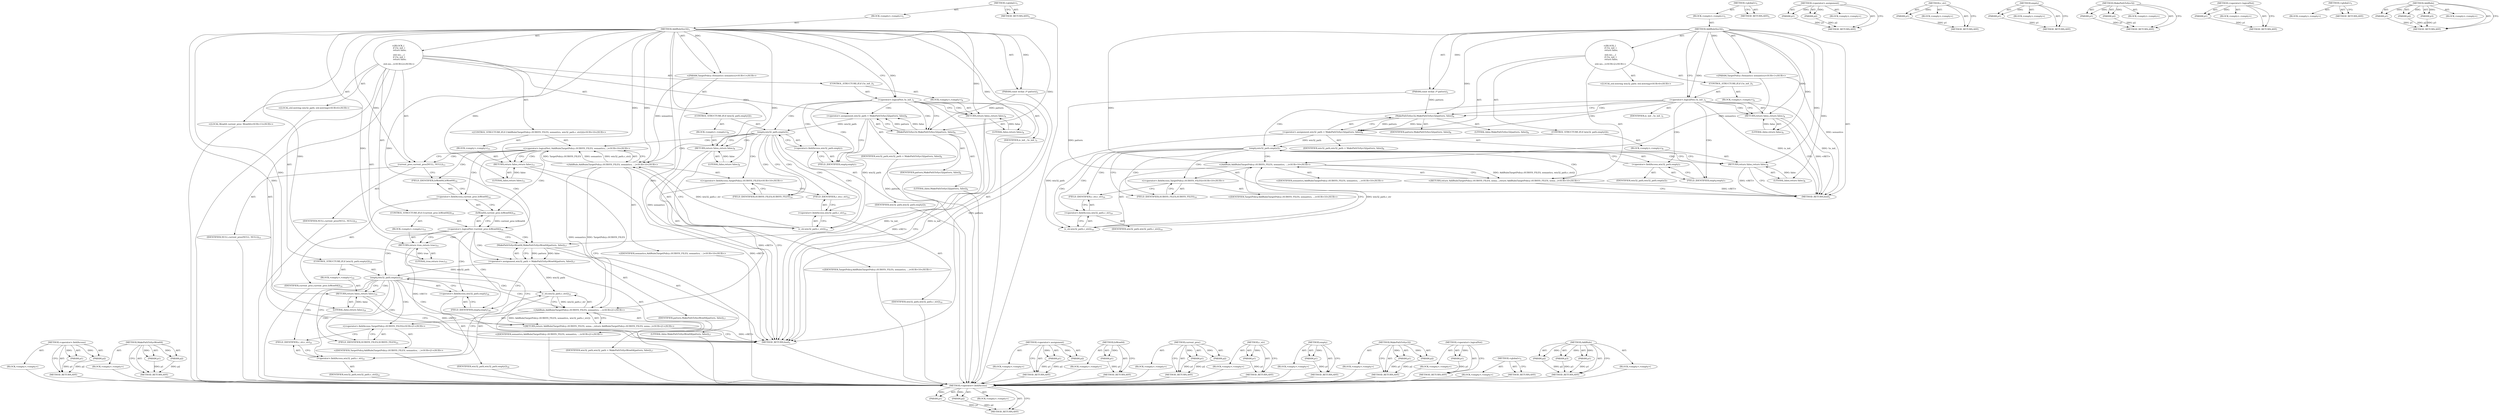 digraph "AddRule" {
vulnerable_85 [label=<(METHOD,&lt;operator&gt;.fieldAccess)>];
vulnerable_86 [label=<(PARAM,p1)>];
vulnerable_87 [label=<(PARAM,p2)>];
vulnerable_88 [label=<(BLOCK,&lt;empty&gt;,&lt;empty&gt;)>];
vulnerable_89 [label=<(METHOD_RETURN,ANY)>];
vulnerable_6 [label=<(METHOD,&lt;global&gt;)<SUB>1</SUB>>];
vulnerable_7 [label=<(BLOCK,&lt;empty&gt;,&lt;empty&gt;)<SUB>1</SUB>>];
vulnerable_8 [label=<(METHOD,AddRuleSys32)<SUB>1</SUB>>];
vulnerable_9 [label="<(PARAM,TargetPolicy::Semantics semantics)<SUB>1</SUB>>"];
vulnerable_10 [label=<(PARAM,const wchar_t* pattern)<SUB>2</SUB>>];
vulnerable_11 [label="<(BLOCK,{
  if (!is_init_)
    return false;

  std::ws...,{
  if (!is_init_)
    return false;

  std::ws...)<SUB>2</SUB>>"];
vulnerable_12 [label=<(CONTROL_STRUCTURE,IF,if (!is_init_))<SUB>3</SUB>>];
vulnerable_13 [label=<(&lt;operator&gt;.logicalNot,!is_init_)<SUB>3</SUB>>];
vulnerable_14 [label=<(IDENTIFIER,is_init_,!is_init_)<SUB>3</SUB>>];
vulnerable_15 [label=<(BLOCK,&lt;empty&gt;,&lt;empty&gt;)<SUB>4</SUB>>];
vulnerable_16 [label=<(RETURN,return false;,return false;)<SUB>4</SUB>>];
vulnerable_17 [label=<(LITERAL,false,return false;)<SUB>4</SUB>>];
vulnerable_18 [label="<(LOCAL,std.wstring win32_path: std.wstring)<SUB>6</SUB>>"];
vulnerable_19 [label=<(&lt;operator&gt;.assignment,win32_path = MakePathToSys32(pattern, false))<SUB>6</SUB>>];
vulnerable_20 [label=<(IDENTIFIER,win32_path,win32_path = MakePathToSys32(pattern, false))<SUB>6</SUB>>];
vulnerable_21 [label=<(MakePathToSys32,MakePathToSys32(pattern, false))<SUB>6</SUB>>];
vulnerable_22 [label=<(IDENTIFIER,pattern,MakePathToSys32(pattern, false))<SUB>6</SUB>>];
vulnerable_23 [label=<(LITERAL,false,MakePathToSys32(pattern, false))<SUB>6</SUB>>];
vulnerable_24 [label=<(CONTROL_STRUCTURE,IF,if (win32_path.empty()))<SUB>7</SUB>>];
vulnerable_25 [label=<(empty,win32_path.empty())<SUB>7</SUB>>];
vulnerable_26 [label=<(&lt;operator&gt;.fieldAccess,win32_path.empty)<SUB>7</SUB>>];
vulnerable_27 [label=<(IDENTIFIER,win32_path,win32_path.empty())<SUB>7</SUB>>];
vulnerable_28 [label=<(FIELD_IDENTIFIER,empty,empty)<SUB>7</SUB>>];
vulnerable_29 [label=<(BLOCK,&lt;empty&gt;,&lt;empty&gt;)<SUB>8</SUB>>];
vulnerable_30 [label=<(RETURN,return false;,return false;)<SUB>8</SUB>>];
vulnerable_31 [label=<(LITERAL,false,return false;)<SUB>8</SUB>>];
vulnerable_32 [label="<(RETURN,return AddRule(TargetPolicy::SUBSYS_FILES, sema...,return AddRule(TargetPolicy::SUBSYS_FILES, sema...)<SUB>10</SUB>>"];
vulnerable_33 [label="<(AddRule,AddRule(TargetPolicy::SUBSYS_FILES, semantics, ...)<SUB>10</SUB>>"];
vulnerable_34 [label="<(&lt;operator&gt;.fieldAccess,TargetPolicy::SUBSYS_FILES)<SUB>10</SUB>>"];
vulnerable_35 [label="<(IDENTIFIER,TargetPolicy,AddRule(TargetPolicy::SUBSYS_FILES, semantics, ...)<SUB>10</SUB>>"];
vulnerable_36 [label=<(FIELD_IDENTIFIER,SUBSYS_FILES,SUBSYS_FILES)<SUB>10</SUB>>];
vulnerable_37 [label="<(IDENTIFIER,semantics,AddRule(TargetPolicy::SUBSYS_FILES, semantics, ...)<SUB>10</SUB>>"];
vulnerable_38 [label=<(c_str,win32_path.c_str())<SUB>10</SUB>>];
vulnerable_39 [label=<(&lt;operator&gt;.fieldAccess,win32_path.c_str)<SUB>10</SUB>>];
vulnerable_40 [label=<(IDENTIFIER,win32_path,win32_path.c_str())<SUB>10</SUB>>];
vulnerable_41 [label=<(FIELD_IDENTIFIER,c_str,c_str)<SUB>10</SUB>>];
vulnerable_42 [label=<(METHOD_RETURN,bool)<SUB>1</SUB>>];
vulnerable_44 [label=<(METHOD_RETURN,ANY)<SUB>1</SUB>>];
vulnerable_71 [label=<(METHOD,&lt;operator&gt;.assignment)>];
vulnerable_72 [label=<(PARAM,p1)>];
vulnerable_73 [label=<(PARAM,p2)>];
vulnerable_74 [label=<(BLOCK,&lt;empty&gt;,&lt;empty&gt;)>];
vulnerable_75 [label=<(METHOD_RETURN,ANY)>];
vulnerable_96 [label=<(METHOD,c_str)>];
vulnerable_97 [label=<(PARAM,p1)>];
vulnerable_98 [label=<(BLOCK,&lt;empty&gt;,&lt;empty&gt;)>];
vulnerable_99 [label=<(METHOD_RETURN,ANY)>];
vulnerable_81 [label=<(METHOD,empty)>];
vulnerable_82 [label=<(PARAM,p1)>];
vulnerable_83 [label=<(BLOCK,&lt;empty&gt;,&lt;empty&gt;)>];
vulnerable_84 [label=<(METHOD_RETURN,ANY)>];
vulnerable_76 [label=<(METHOD,MakePathToSys32)>];
vulnerable_77 [label=<(PARAM,p1)>];
vulnerable_78 [label=<(PARAM,p2)>];
vulnerable_79 [label=<(BLOCK,&lt;empty&gt;,&lt;empty&gt;)>];
vulnerable_80 [label=<(METHOD_RETURN,ANY)>];
vulnerable_67 [label=<(METHOD,&lt;operator&gt;.logicalNot)>];
vulnerable_68 [label=<(PARAM,p1)>];
vulnerable_69 [label=<(BLOCK,&lt;empty&gt;,&lt;empty&gt;)>];
vulnerable_70 [label=<(METHOD_RETURN,ANY)>];
vulnerable_61 [label=<(METHOD,&lt;global&gt;)<SUB>1</SUB>>];
vulnerable_62 [label=<(BLOCK,&lt;empty&gt;,&lt;empty&gt;)>];
vulnerable_63 [label=<(METHOD_RETURN,ANY)>];
vulnerable_90 [label=<(METHOD,AddRule)>];
vulnerable_91 [label=<(PARAM,p1)>];
vulnerable_92 [label=<(PARAM,p2)>];
vulnerable_93 [label=<(PARAM,p3)>];
vulnerable_94 [label=<(BLOCK,&lt;empty&gt;,&lt;empty&gt;)>];
vulnerable_95 [label=<(METHOD_RETURN,ANY)>];
fixed_127 [label=<(METHOD,&lt;operator&gt;.fieldAccess)>];
fixed_128 [label=<(PARAM,p1)>];
fixed_129 [label=<(PARAM,p2)>];
fixed_130 [label=<(BLOCK,&lt;empty&gt;,&lt;empty&gt;)>];
fixed_131 [label=<(METHOD_RETURN,ANY)>];
fixed_151 [label=<(METHOD,MakePathToSysWow64)>];
fixed_152 [label=<(PARAM,p1)>];
fixed_153 [label=<(PARAM,p2)>];
fixed_154 [label=<(BLOCK,&lt;empty&gt;,&lt;empty&gt;)>];
fixed_155 [label=<(METHOD_RETURN,ANY)>];
fixed_6 [label=<(METHOD,&lt;global&gt;)<SUB>1</SUB>>];
fixed_7 [label=<(BLOCK,&lt;empty&gt;,&lt;empty&gt;)<SUB>1</SUB>>];
fixed_8 [label=<(METHOD,AddRuleSys32)<SUB>1</SUB>>];
fixed_9 [label="<(PARAM,TargetPolicy::Semantics semantics)<SUB>1</SUB>>"];
fixed_10 [label=<(PARAM,const wchar_t* pattern)<SUB>2</SUB>>];
fixed_11 [label="<(BLOCK,{
  if (!is_init_)
    return false;

  std::ws...,{
  if (!is_init_)
    return false;

  std::ws...)<SUB>2</SUB>>"];
fixed_12 [label=<(CONTROL_STRUCTURE,IF,if (!is_init_))<SUB>3</SUB>>];
fixed_13 [label=<(&lt;operator&gt;.logicalNot,!is_init_)<SUB>3</SUB>>];
fixed_14 [label=<(IDENTIFIER,is_init_,!is_init_)<SUB>3</SUB>>];
fixed_15 [label=<(BLOCK,&lt;empty&gt;,&lt;empty&gt;)<SUB>4</SUB>>];
fixed_16 [label=<(RETURN,return false;,return false;)<SUB>4</SUB>>];
fixed_17 [label=<(LITERAL,false,return false;)<SUB>4</SUB>>];
fixed_18 [label="<(LOCAL,std.wstring win32_path: std.wstring)<SUB>6</SUB>>"];
fixed_19 [label=<(&lt;operator&gt;.assignment,win32_path = MakePathToSys32(pattern, false))<SUB>6</SUB>>];
fixed_20 [label=<(IDENTIFIER,win32_path,win32_path = MakePathToSys32(pattern, false))<SUB>6</SUB>>];
fixed_21 [label=<(MakePathToSys32,MakePathToSys32(pattern, false))<SUB>6</SUB>>];
fixed_22 [label=<(IDENTIFIER,pattern,MakePathToSys32(pattern, false))<SUB>6</SUB>>];
fixed_23 [label=<(LITERAL,false,MakePathToSys32(pattern, false))<SUB>6</SUB>>];
fixed_24 [label=<(CONTROL_STRUCTURE,IF,if (win32_path.empty()))<SUB>7</SUB>>];
fixed_25 [label=<(empty,win32_path.empty())<SUB>7</SUB>>];
fixed_26 [label=<(&lt;operator&gt;.fieldAccess,win32_path.empty)<SUB>7</SUB>>];
fixed_27 [label=<(IDENTIFIER,win32_path,win32_path.empty())<SUB>7</SUB>>];
fixed_28 [label=<(FIELD_IDENTIFIER,empty,empty)<SUB>7</SUB>>];
fixed_29 [label=<(BLOCK,&lt;empty&gt;,&lt;empty&gt;)<SUB>8</SUB>>];
fixed_30 [label=<(RETURN,return false;,return false;)<SUB>8</SUB>>];
fixed_31 [label=<(LITERAL,false,return false;)<SUB>8</SUB>>];
fixed_32 [label="<(CONTROL_STRUCTURE,IF,if (!AddRule(TargetPolicy::SUBSYS_FILES, semantics, win32_path.c_str())))<SUB>10</SUB>>"];
fixed_33 [label="<(&lt;operator&gt;.logicalNot,!AddRule(TargetPolicy::SUBSYS_FILES, semantics,...)<SUB>10</SUB>>"];
fixed_34 [label="<(AddRule,AddRule(TargetPolicy::SUBSYS_FILES, semantics, ...)<SUB>10</SUB>>"];
fixed_35 [label="<(&lt;operator&gt;.fieldAccess,TargetPolicy::SUBSYS_FILES)<SUB>10</SUB>>"];
fixed_36 [label="<(IDENTIFIER,TargetPolicy,AddRule(TargetPolicy::SUBSYS_FILES, semantics, ...)<SUB>10</SUB>>"];
fixed_37 [label=<(FIELD_IDENTIFIER,SUBSYS_FILES,SUBSYS_FILES)<SUB>10</SUB>>];
fixed_38 [label="<(IDENTIFIER,semantics,AddRule(TargetPolicy::SUBSYS_FILES, semantics, ...)<SUB>10</SUB>>"];
fixed_39 [label=<(c_str,win32_path.c_str())<SUB>10</SUB>>];
fixed_40 [label=<(&lt;operator&gt;.fieldAccess,win32_path.c_str)<SUB>10</SUB>>];
fixed_41 [label=<(IDENTIFIER,win32_path,win32_path.c_str())<SUB>10</SUB>>];
fixed_42 [label=<(FIELD_IDENTIFIER,c_str,c_str)<SUB>10</SUB>>];
fixed_43 [label=<(BLOCK,&lt;empty&gt;,&lt;empty&gt;)<SUB>11</SUB>>];
fixed_44 [label=<(RETURN,return false;,return false;)<SUB>11</SUB>>];
fixed_45 [label=<(LITERAL,false,return false;)<SUB>11</SUB>>];
fixed_46 [label="<(LOCAL,Wow64 current_proc: Wow64)<SUB>13</SUB>>"];
fixed_47 [label=<(current_proc,current_proc(NULL, NULL))<SUB>13</SUB>>];
fixed_48 [label=<(IDENTIFIER,NULL,current_proc(NULL, NULL))<SUB>13</SUB>>];
fixed_49 [label=<(IDENTIFIER,NULL,current_proc(NULL, NULL))<SUB>13</SUB>>];
fixed_50 [label=<(CONTROL_STRUCTURE,IF,if (!current_proc.IsWow64()))<SUB>14</SUB>>];
fixed_51 [label=<(&lt;operator&gt;.logicalNot,!current_proc.IsWow64())<SUB>14</SUB>>];
fixed_52 [label=<(IsWow64,current_proc.IsWow64())<SUB>14</SUB>>];
fixed_53 [label=<(&lt;operator&gt;.fieldAccess,current_proc.IsWow64)<SUB>14</SUB>>];
fixed_54 [label=<(IDENTIFIER,current_proc,current_proc.IsWow64())<SUB>14</SUB>>];
fixed_55 [label=<(FIELD_IDENTIFIER,IsWow64,IsWow64)<SUB>14</SUB>>];
fixed_56 [label=<(BLOCK,&lt;empty&gt;,&lt;empty&gt;)<SUB>15</SUB>>];
fixed_57 [label=<(RETURN,return true;,return true;)<SUB>15</SUB>>];
fixed_58 [label=<(LITERAL,true,return true;)<SUB>15</SUB>>];
fixed_59 [label=<(&lt;operator&gt;.assignment,win32_path = MakePathToSysWow64(pattern, false))<SUB>17</SUB>>];
fixed_60 [label=<(IDENTIFIER,win32_path,win32_path = MakePathToSysWow64(pattern, false))<SUB>17</SUB>>];
fixed_61 [label=<(MakePathToSysWow64,MakePathToSysWow64(pattern, false))<SUB>17</SUB>>];
fixed_62 [label=<(IDENTIFIER,pattern,MakePathToSysWow64(pattern, false))<SUB>17</SUB>>];
fixed_63 [label=<(LITERAL,false,MakePathToSysWow64(pattern, false))<SUB>17</SUB>>];
fixed_64 [label=<(CONTROL_STRUCTURE,IF,if (win32_path.empty()))<SUB>18</SUB>>];
fixed_65 [label=<(empty,win32_path.empty())<SUB>18</SUB>>];
fixed_66 [label=<(&lt;operator&gt;.fieldAccess,win32_path.empty)<SUB>18</SUB>>];
fixed_67 [label=<(IDENTIFIER,win32_path,win32_path.empty())<SUB>18</SUB>>];
fixed_68 [label=<(FIELD_IDENTIFIER,empty,empty)<SUB>18</SUB>>];
fixed_69 [label=<(BLOCK,&lt;empty&gt;,&lt;empty&gt;)<SUB>19</SUB>>];
fixed_70 [label=<(RETURN,return false;,return false;)<SUB>19</SUB>>];
fixed_71 [label=<(LITERAL,false,return false;)<SUB>19</SUB>>];
fixed_72 [label="<(RETURN,return AddRule(TargetPolicy::SUBSYS_FILES, sema...,return AddRule(TargetPolicy::SUBSYS_FILES, sema...)<SUB>21</SUB>>"];
fixed_73 [label="<(AddRule,AddRule(TargetPolicy::SUBSYS_FILES, semantics, ...)<SUB>21</SUB>>"];
fixed_74 [label="<(&lt;operator&gt;.fieldAccess,TargetPolicy::SUBSYS_FILES)<SUB>21</SUB>>"];
fixed_75 [label="<(IDENTIFIER,TargetPolicy,AddRule(TargetPolicy::SUBSYS_FILES, semantics, ...)<SUB>21</SUB>>"];
fixed_76 [label=<(FIELD_IDENTIFIER,SUBSYS_FILES,SUBSYS_FILES)<SUB>21</SUB>>];
fixed_77 [label="<(IDENTIFIER,semantics,AddRule(TargetPolicy::SUBSYS_FILES, semantics, ...)<SUB>21</SUB>>"];
fixed_78 [label=<(c_str,win32_path.c_str())<SUB>21</SUB>>];
fixed_79 [label=<(&lt;operator&gt;.fieldAccess,win32_path.c_str)<SUB>21</SUB>>];
fixed_80 [label=<(IDENTIFIER,win32_path,win32_path.c_str())<SUB>21</SUB>>];
fixed_81 [label=<(FIELD_IDENTIFIER,c_str,c_str)<SUB>21</SUB>>];
fixed_82 [label=<(METHOD_RETURN,bool)<SUB>1</SUB>>];
fixed_84 [label=<(METHOD_RETURN,ANY)<SUB>1</SUB>>];
fixed_113 [label=<(METHOD,&lt;operator&gt;.assignment)>];
fixed_114 [label=<(PARAM,p1)>];
fixed_115 [label=<(PARAM,p2)>];
fixed_116 [label=<(BLOCK,&lt;empty&gt;,&lt;empty&gt;)>];
fixed_117 [label=<(METHOD_RETURN,ANY)>];
fixed_147 [label=<(METHOD,IsWow64)>];
fixed_148 [label=<(PARAM,p1)>];
fixed_149 [label=<(BLOCK,&lt;empty&gt;,&lt;empty&gt;)>];
fixed_150 [label=<(METHOD_RETURN,ANY)>];
fixed_142 [label=<(METHOD,current_proc)>];
fixed_143 [label=<(PARAM,p1)>];
fixed_144 [label=<(PARAM,p2)>];
fixed_145 [label=<(BLOCK,&lt;empty&gt;,&lt;empty&gt;)>];
fixed_146 [label=<(METHOD_RETURN,ANY)>];
fixed_138 [label=<(METHOD,c_str)>];
fixed_139 [label=<(PARAM,p1)>];
fixed_140 [label=<(BLOCK,&lt;empty&gt;,&lt;empty&gt;)>];
fixed_141 [label=<(METHOD_RETURN,ANY)>];
fixed_123 [label=<(METHOD,empty)>];
fixed_124 [label=<(PARAM,p1)>];
fixed_125 [label=<(BLOCK,&lt;empty&gt;,&lt;empty&gt;)>];
fixed_126 [label=<(METHOD_RETURN,ANY)>];
fixed_118 [label=<(METHOD,MakePathToSys32)>];
fixed_119 [label=<(PARAM,p1)>];
fixed_120 [label=<(PARAM,p2)>];
fixed_121 [label=<(BLOCK,&lt;empty&gt;,&lt;empty&gt;)>];
fixed_122 [label=<(METHOD_RETURN,ANY)>];
fixed_109 [label=<(METHOD,&lt;operator&gt;.logicalNot)>];
fixed_110 [label=<(PARAM,p1)>];
fixed_111 [label=<(BLOCK,&lt;empty&gt;,&lt;empty&gt;)>];
fixed_112 [label=<(METHOD_RETURN,ANY)>];
fixed_103 [label=<(METHOD,&lt;global&gt;)<SUB>1</SUB>>];
fixed_104 [label=<(BLOCK,&lt;empty&gt;,&lt;empty&gt;)>];
fixed_105 [label=<(METHOD_RETURN,ANY)>];
fixed_132 [label=<(METHOD,AddRule)>];
fixed_133 [label=<(PARAM,p1)>];
fixed_134 [label=<(PARAM,p2)>];
fixed_135 [label=<(PARAM,p3)>];
fixed_136 [label=<(BLOCK,&lt;empty&gt;,&lt;empty&gt;)>];
fixed_137 [label=<(METHOD_RETURN,ANY)>];
vulnerable_85 -> vulnerable_86  [key=0, label="AST: "];
vulnerable_85 -> vulnerable_86  [key=1, label="DDG: "];
vulnerable_85 -> vulnerable_88  [key=0, label="AST: "];
vulnerable_85 -> vulnerable_87  [key=0, label="AST: "];
vulnerable_85 -> vulnerable_87  [key=1, label="DDG: "];
vulnerable_85 -> vulnerable_89  [key=0, label="AST: "];
vulnerable_85 -> vulnerable_89  [key=1, label="CFG: "];
vulnerable_86 -> vulnerable_89  [key=0, label="DDG: p1"];
vulnerable_87 -> vulnerable_89  [key=0, label="DDG: p2"];
vulnerable_6 -> vulnerable_7  [key=0, label="AST: "];
vulnerable_6 -> vulnerable_44  [key=0, label="AST: "];
vulnerable_6 -> vulnerable_44  [key=1, label="CFG: "];
vulnerable_7 -> vulnerable_8  [key=0, label="AST: "];
vulnerable_8 -> vulnerable_9  [key=0, label="AST: "];
vulnerable_8 -> vulnerable_9  [key=1, label="DDG: "];
vulnerable_8 -> vulnerable_10  [key=0, label="AST: "];
vulnerable_8 -> vulnerable_10  [key=1, label="DDG: "];
vulnerable_8 -> vulnerable_11  [key=0, label="AST: "];
vulnerable_8 -> vulnerable_42  [key=0, label="AST: "];
vulnerable_8 -> vulnerable_13  [key=0, label="CFG: "];
vulnerable_8 -> vulnerable_13  [key=1, label="DDG: "];
vulnerable_8 -> vulnerable_16  [key=0, label="DDG: "];
vulnerable_8 -> vulnerable_21  [key=0, label="DDG: "];
vulnerable_8 -> vulnerable_30  [key=0, label="DDG: "];
vulnerable_8 -> vulnerable_33  [key=0, label="DDG: "];
vulnerable_8 -> vulnerable_17  [key=0, label="DDG: "];
vulnerable_8 -> vulnerable_31  [key=0, label="DDG: "];
vulnerable_9 -> vulnerable_42  [key=0, label="DDG: semantics"];
vulnerable_9 -> vulnerable_33  [key=0, label="DDG: semantics"];
vulnerable_10 -> vulnerable_42  [key=0, label="DDG: pattern"];
vulnerable_10 -> vulnerable_21  [key=0, label="DDG: pattern"];
vulnerable_11 -> vulnerable_12  [key=0, label="AST: "];
vulnerable_11 -> vulnerable_18  [key=0, label="AST: "];
vulnerable_11 -> vulnerable_19  [key=0, label="AST: "];
vulnerable_11 -> vulnerable_24  [key=0, label="AST: "];
vulnerable_11 -> vulnerable_32  [key=0, label="AST: "];
vulnerable_12 -> vulnerable_13  [key=0, label="AST: "];
vulnerable_12 -> vulnerable_15  [key=0, label="AST: "];
vulnerable_13 -> vulnerable_14  [key=0, label="AST: "];
vulnerable_13 -> vulnerable_16  [key=0, label="CFG: "];
vulnerable_13 -> vulnerable_16  [key=1, label="CDG: "];
vulnerable_13 -> vulnerable_21  [key=0, label="CFG: "];
vulnerable_13 -> vulnerable_21  [key=1, label="CDG: "];
vulnerable_13 -> vulnerable_42  [key=0, label="DDG: !is_init_"];
vulnerable_13 -> vulnerable_42  [key=1, label="DDG: is_init_"];
vulnerable_13 -> vulnerable_26  [key=0, label="CDG: "];
vulnerable_13 -> vulnerable_19  [key=0, label="CDG: "];
vulnerable_13 -> vulnerable_28  [key=0, label="CDG: "];
vulnerable_13 -> vulnerable_25  [key=0, label="CDG: "];
vulnerable_15 -> vulnerable_16  [key=0, label="AST: "];
vulnerable_16 -> vulnerable_17  [key=0, label="AST: "];
vulnerable_16 -> vulnerable_42  [key=0, label="CFG: "];
vulnerable_16 -> vulnerable_42  [key=1, label="DDG: &lt;RET&gt;"];
vulnerable_17 -> vulnerable_16  [key=0, label="DDG: false"];
vulnerable_19 -> vulnerable_20  [key=0, label="AST: "];
vulnerable_19 -> vulnerable_21  [key=0, label="AST: "];
vulnerable_19 -> vulnerable_28  [key=0, label="CFG: "];
vulnerable_19 -> vulnerable_25  [key=0, label="DDG: win32_path"];
vulnerable_19 -> vulnerable_38  [key=0, label="DDG: win32_path"];
vulnerable_21 -> vulnerable_22  [key=0, label="AST: "];
vulnerable_21 -> vulnerable_23  [key=0, label="AST: "];
vulnerable_21 -> vulnerable_19  [key=0, label="CFG: "];
vulnerable_21 -> vulnerable_19  [key=1, label="DDG: pattern"];
vulnerable_21 -> vulnerable_19  [key=2, label="DDG: false"];
vulnerable_24 -> vulnerable_25  [key=0, label="AST: "];
vulnerable_24 -> vulnerable_29  [key=0, label="AST: "];
vulnerable_25 -> vulnerable_26  [key=0, label="AST: "];
vulnerable_25 -> vulnerable_30  [key=0, label="CFG: "];
vulnerable_25 -> vulnerable_30  [key=1, label="CDG: "];
vulnerable_25 -> vulnerable_36  [key=0, label="CFG: "];
vulnerable_25 -> vulnerable_36  [key=1, label="CDG: "];
vulnerable_25 -> vulnerable_34  [key=0, label="CDG: "];
vulnerable_25 -> vulnerable_32  [key=0, label="CDG: "];
vulnerable_25 -> vulnerable_33  [key=0, label="CDG: "];
vulnerable_25 -> vulnerable_38  [key=0, label="CDG: "];
vulnerable_25 -> vulnerable_41  [key=0, label="CDG: "];
vulnerable_25 -> vulnerable_39  [key=0, label="CDG: "];
vulnerable_26 -> vulnerable_27  [key=0, label="AST: "];
vulnerable_26 -> vulnerable_28  [key=0, label="AST: "];
vulnerable_26 -> vulnerable_25  [key=0, label="CFG: "];
vulnerable_28 -> vulnerable_26  [key=0, label="CFG: "];
vulnerable_29 -> vulnerable_30  [key=0, label="AST: "];
vulnerable_30 -> vulnerable_31  [key=0, label="AST: "];
vulnerable_30 -> vulnerable_42  [key=0, label="CFG: "];
vulnerable_30 -> vulnerable_42  [key=1, label="DDG: &lt;RET&gt;"];
vulnerable_31 -> vulnerable_30  [key=0, label="DDG: false"];
vulnerable_32 -> vulnerable_33  [key=0, label="AST: "];
vulnerable_32 -> vulnerable_42  [key=0, label="CFG: "];
vulnerable_32 -> vulnerable_42  [key=1, label="DDG: &lt;RET&gt;"];
vulnerable_33 -> vulnerable_34  [key=0, label="AST: "];
vulnerable_33 -> vulnerable_37  [key=0, label="AST: "];
vulnerable_33 -> vulnerable_38  [key=0, label="AST: "];
vulnerable_33 -> vulnerable_32  [key=0, label="CFG: "];
vulnerable_33 -> vulnerable_32  [key=1, label="DDG: AddRule(TargetPolicy::SUBSYS_FILES, semantics, win32_path.c_str())"];
vulnerable_34 -> vulnerable_35  [key=0, label="AST: "];
vulnerable_34 -> vulnerable_36  [key=0, label="AST: "];
vulnerable_34 -> vulnerable_41  [key=0, label="CFG: "];
vulnerable_36 -> vulnerable_34  [key=0, label="CFG: "];
vulnerable_38 -> vulnerable_39  [key=0, label="AST: "];
vulnerable_38 -> vulnerable_33  [key=0, label="CFG: "];
vulnerable_38 -> vulnerable_33  [key=1, label="DDG: win32_path.c_str"];
vulnerable_39 -> vulnerable_40  [key=0, label="AST: "];
vulnerable_39 -> vulnerable_41  [key=0, label="AST: "];
vulnerable_39 -> vulnerable_38  [key=0, label="CFG: "];
vulnerable_41 -> vulnerable_39  [key=0, label="CFG: "];
vulnerable_71 -> vulnerable_72  [key=0, label="AST: "];
vulnerable_71 -> vulnerable_72  [key=1, label="DDG: "];
vulnerable_71 -> vulnerable_74  [key=0, label="AST: "];
vulnerable_71 -> vulnerable_73  [key=0, label="AST: "];
vulnerable_71 -> vulnerable_73  [key=1, label="DDG: "];
vulnerable_71 -> vulnerable_75  [key=0, label="AST: "];
vulnerable_71 -> vulnerable_75  [key=1, label="CFG: "];
vulnerable_72 -> vulnerable_75  [key=0, label="DDG: p1"];
vulnerable_73 -> vulnerable_75  [key=0, label="DDG: p2"];
vulnerable_96 -> vulnerable_97  [key=0, label="AST: "];
vulnerable_96 -> vulnerable_97  [key=1, label="DDG: "];
vulnerable_96 -> vulnerable_98  [key=0, label="AST: "];
vulnerable_96 -> vulnerable_99  [key=0, label="AST: "];
vulnerable_96 -> vulnerable_99  [key=1, label="CFG: "];
vulnerable_97 -> vulnerable_99  [key=0, label="DDG: p1"];
vulnerable_81 -> vulnerable_82  [key=0, label="AST: "];
vulnerable_81 -> vulnerable_82  [key=1, label="DDG: "];
vulnerable_81 -> vulnerable_83  [key=0, label="AST: "];
vulnerable_81 -> vulnerable_84  [key=0, label="AST: "];
vulnerable_81 -> vulnerable_84  [key=1, label="CFG: "];
vulnerable_82 -> vulnerable_84  [key=0, label="DDG: p1"];
vulnerable_76 -> vulnerable_77  [key=0, label="AST: "];
vulnerable_76 -> vulnerable_77  [key=1, label="DDG: "];
vulnerable_76 -> vulnerable_79  [key=0, label="AST: "];
vulnerable_76 -> vulnerable_78  [key=0, label="AST: "];
vulnerable_76 -> vulnerable_78  [key=1, label="DDG: "];
vulnerable_76 -> vulnerable_80  [key=0, label="AST: "];
vulnerable_76 -> vulnerable_80  [key=1, label="CFG: "];
vulnerable_77 -> vulnerable_80  [key=0, label="DDG: p1"];
vulnerable_78 -> vulnerable_80  [key=0, label="DDG: p2"];
vulnerable_67 -> vulnerable_68  [key=0, label="AST: "];
vulnerable_67 -> vulnerable_68  [key=1, label="DDG: "];
vulnerable_67 -> vulnerable_69  [key=0, label="AST: "];
vulnerable_67 -> vulnerable_70  [key=0, label="AST: "];
vulnerable_67 -> vulnerable_70  [key=1, label="CFG: "];
vulnerable_68 -> vulnerable_70  [key=0, label="DDG: p1"];
vulnerable_61 -> vulnerable_62  [key=0, label="AST: "];
vulnerable_61 -> vulnerable_63  [key=0, label="AST: "];
vulnerable_61 -> vulnerable_63  [key=1, label="CFG: "];
vulnerable_90 -> vulnerable_91  [key=0, label="AST: "];
vulnerable_90 -> vulnerable_91  [key=1, label="DDG: "];
vulnerable_90 -> vulnerable_94  [key=0, label="AST: "];
vulnerable_90 -> vulnerable_92  [key=0, label="AST: "];
vulnerable_90 -> vulnerable_92  [key=1, label="DDG: "];
vulnerable_90 -> vulnerable_95  [key=0, label="AST: "];
vulnerable_90 -> vulnerable_95  [key=1, label="CFG: "];
vulnerable_90 -> vulnerable_93  [key=0, label="AST: "];
vulnerable_90 -> vulnerable_93  [key=1, label="DDG: "];
vulnerable_91 -> vulnerable_95  [key=0, label="DDG: p1"];
vulnerable_92 -> vulnerable_95  [key=0, label="DDG: p2"];
vulnerable_93 -> vulnerable_95  [key=0, label="DDG: p3"];
fixed_127 -> fixed_128  [key=0, label="AST: "];
fixed_127 -> fixed_128  [key=1, label="DDG: "];
fixed_127 -> fixed_130  [key=0, label="AST: "];
fixed_127 -> fixed_129  [key=0, label="AST: "];
fixed_127 -> fixed_129  [key=1, label="DDG: "];
fixed_127 -> fixed_131  [key=0, label="AST: "];
fixed_127 -> fixed_131  [key=1, label="CFG: "];
fixed_128 -> fixed_131  [key=0, label="DDG: p1"];
fixed_129 -> fixed_131  [key=0, label="DDG: p2"];
fixed_130 -> vulnerable_85  [key=0];
fixed_131 -> vulnerable_85  [key=0];
fixed_151 -> fixed_152  [key=0, label="AST: "];
fixed_151 -> fixed_152  [key=1, label="DDG: "];
fixed_151 -> fixed_154  [key=0, label="AST: "];
fixed_151 -> fixed_153  [key=0, label="AST: "];
fixed_151 -> fixed_153  [key=1, label="DDG: "];
fixed_151 -> fixed_155  [key=0, label="AST: "];
fixed_151 -> fixed_155  [key=1, label="CFG: "];
fixed_152 -> fixed_155  [key=0, label="DDG: p1"];
fixed_153 -> fixed_155  [key=0, label="DDG: p2"];
fixed_154 -> vulnerable_85  [key=0];
fixed_155 -> vulnerable_85  [key=0];
fixed_6 -> fixed_7  [key=0, label="AST: "];
fixed_6 -> fixed_84  [key=0, label="AST: "];
fixed_6 -> fixed_84  [key=1, label="CFG: "];
fixed_7 -> fixed_8  [key=0, label="AST: "];
fixed_8 -> fixed_9  [key=0, label="AST: "];
fixed_8 -> fixed_9  [key=1, label="DDG: "];
fixed_8 -> fixed_10  [key=0, label="AST: "];
fixed_8 -> fixed_10  [key=1, label="DDG: "];
fixed_8 -> fixed_11  [key=0, label="AST: "];
fixed_8 -> fixed_82  [key=0, label="AST: "];
fixed_8 -> fixed_13  [key=0, label="CFG: "];
fixed_8 -> fixed_13  [key=1, label="DDG: "];
fixed_8 -> fixed_47  [key=0, label="DDG: "];
fixed_8 -> fixed_16  [key=0, label="DDG: "];
fixed_8 -> fixed_21  [key=0, label="DDG: "];
fixed_8 -> fixed_30  [key=0, label="DDG: "];
fixed_8 -> fixed_44  [key=0, label="DDG: "];
fixed_8 -> fixed_57  [key=0, label="DDG: "];
fixed_8 -> fixed_61  [key=0, label="DDG: "];
fixed_8 -> fixed_70  [key=0, label="DDG: "];
fixed_8 -> fixed_73  [key=0, label="DDG: "];
fixed_8 -> fixed_17  [key=0, label="DDG: "];
fixed_8 -> fixed_31  [key=0, label="DDG: "];
fixed_8 -> fixed_34  [key=0, label="DDG: "];
fixed_8 -> fixed_45  [key=0, label="DDG: "];
fixed_8 -> fixed_58  [key=0, label="DDG: "];
fixed_8 -> fixed_71  [key=0, label="DDG: "];
fixed_9 -> fixed_82  [key=0, label="DDG: semantics"];
fixed_9 -> fixed_34  [key=0, label="DDG: semantics"];
fixed_10 -> fixed_82  [key=0, label="DDG: pattern"];
fixed_10 -> fixed_21  [key=0, label="DDG: pattern"];
fixed_11 -> fixed_12  [key=0, label="AST: "];
fixed_11 -> fixed_18  [key=0, label="AST: "];
fixed_11 -> fixed_19  [key=0, label="AST: "];
fixed_11 -> fixed_24  [key=0, label="AST: "];
fixed_11 -> fixed_32  [key=0, label="AST: "];
fixed_11 -> fixed_46  [key=0, label="AST: "];
fixed_11 -> fixed_47  [key=0, label="AST: "];
fixed_11 -> fixed_50  [key=0, label="AST: "];
fixed_11 -> fixed_59  [key=0, label="AST: "];
fixed_11 -> fixed_64  [key=0, label="AST: "];
fixed_11 -> fixed_72  [key=0, label="AST: "];
fixed_12 -> fixed_13  [key=0, label="AST: "];
fixed_12 -> fixed_15  [key=0, label="AST: "];
fixed_13 -> fixed_14  [key=0, label="AST: "];
fixed_13 -> fixed_16  [key=0, label="CFG: "];
fixed_13 -> fixed_16  [key=1, label="CDG: "];
fixed_13 -> fixed_21  [key=0, label="CFG: "];
fixed_13 -> fixed_21  [key=1, label="CDG: "];
fixed_13 -> fixed_82  [key=0, label="DDG: !is_init_"];
fixed_13 -> fixed_82  [key=1, label="DDG: is_init_"];
fixed_13 -> fixed_26  [key=0, label="CDG: "];
fixed_13 -> fixed_19  [key=0, label="CDG: "];
fixed_13 -> fixed_28  [key=0, label="CDG: "];
fixed_13 -> fixed_25  [key=0, label="CDG: "];
fixed_14 -> vulnerable_85  [key=0];
fixed_15 -> fixed_16  [key=0, label="AST: "];
fixed_16 -> fixed_17  [key=0, label="AST: "];
fixed_16 -> fixed_82  [key=0, label="CFG: "];
fixed_16 -> fixed_82  [key=1, label="DDG: &lt;RET&gt;"];
fixed_17 -> fixed_16  [key=0, label="DDG: false"];
fixed_18 -> vulnerable_85  [key=0];
fixed_19 -> fixed_20  [key=0, label="AST: "];
fixed_19 -> fixed_21  [key=0, label="AST: "];
fixed_19 -> fixed_28  [key=0, label="CFG: "];
fixed_19 -> fixed_25  [key=0, label="DDG: win32_path"];
fixed_19 -> fixed_39  [key=0, label="DDG: win32_path"];
fixed_20 -> vulnerable_85  [key=0];
fixed_21 -> fixed_22  [key=0, label="AST: "];
fixed_21 -> fixed_23  [key=0, label="AST: "];
fixed_21 -> fixed_19  [key=0, label="CFG: "];
fixed_21 -> fixed_19  [key=1, label="DDG: pattern"];
fixed_21 -> fixed_19  [key=2, label="DDG: false"];
fixed_21 -> fixed_61  [key=0, label="DDG: pattern"];
fixed_22 -> vulnerable_85  [key=0];
fixed_23 -> vulnerable_85  [key=0];
fixed_24 -> fixed_25  [key=0, label="AST: "];
fixed_24 -> fixed_29  [key=0, label="AST: "];
fixed_25 -> fixed_26  [key=0, label="AST: "];
fixed_25 -> fixed_30  [key=0, label="CFG: "];
fixed_25 -> fixed_30  [key=1, label="CDG: "];
fixed_25 -> fixed_37  [key=0, label="CFG: "];
fixed_25 -> fixed_37  [key=1, label="CDG: "];
fixed_25 -> fixed_34  [key=0, label="CDG: "];
fixed_25 -> fixed_42  [key=0, label="CDG: "];
fixed_25 -> fixed_40  [key=0, label="CDG: "];
fixed_25 -> fixed_35  [key=0, label="CDG: "];
fixed_25 -> fixed_33  [key=0, label="CDG: "];
fixed_25 -> fixed_39  [key=0, label="CDG: "];
fixed_26 -> fixed_27  [key=0, label="AST: "];
fixed_26 -> fixed_28  [key=0, label="AST: "];
fixed_26 -> fixed_25  [key=0, label="CFG: "];
fixed_27 -> vulnerable_85  [key=0];
fixed_28 -> fixed_26  [key=0, label="CFG: "];
fixed_29 -> fixed_30  [key=0, label="AST: "];
fixed_30 -> fixed_31  [key=0, label="AST: "];
fixed_30 -> fixed_82  [key=0, label="CFG: "];
fixed_30 -> fixed_82  [key=1, label="DDG: &lt;RET&gt;"];
fixed_31 -> fixed_30  [key=0, label="DDG: false"];
fixed_32 -> fixed_33  [key=0, label="AST: "];
fixed_32 -> fixed_43  [key=0, label="AST: "];
fixed_33 -> fixed_34  [key=0, label="AST: "];
fixed_33 -> fixed_44  [key=0, label="CFG: "];
fixed_33 -> fixed_44  [key=1, label="CDG: "];
fixed_33 -> fixed_47  [key=0, label="CFG: "];
fixed_33 -> fixed_47  [key=1, label="CDG: "];
fixed_33 -> fixed_51  [key=0, label="CDG: "];
fixed_33 -> fixed_52  [key=0, label="CDG: "];
fixed_33 -> fixed_53  [key=0, label="CDG: "];
fixed_33 -> fixed_55  [key=0, label="CDG: "];
fixed_34 -> fixed_35  [key=0, label="AST: "];
fixed_34 -> fixed_38  [key=0, label="AST: "];
fixed_34 -> fixed_39  [key=0, label="AST: "];
fixed_34 -> fixed_33  [key=0, label="CFG: "];
fixed_34 -> fixed_33  [key=1, label="DDG: TargetPolicy::SUBSYS_FILES"];
fixed_34 -> fixed_33  [key=2, label="DDG: semantics"];
fixed_34 -> fixed_33  [key=3, label="DDG: win32_path.c_str()"];
fixed_34 -> fixed_73  [key=0, label="DDG: TargetPolicy::SUBSYS_FILES"];
fixed_34 -> fixed_73  [key=1, label="DDG: semantics"];
fixed_35 -> fixed_36  [key=0, label="AST: "];
fixed_35 -> fixed_37  [key=0, label="AST: "];
fixed_35 -> fixed_42  [key=0, label="CFG: "];
fixed_36 -> vulnerable_85  [key=0];
fixed_37 -> fixed_35  [key=0, label="CFG: "];
fixed_38 -> vulnerable_85  [key=0];
fixed_39 -> fixed_40  [key=0, label="AST: "];
fixed_39 -> fixed_34  [key=0, label="CFG: "];
fixed_39 -> fixed_34  [key=1, label="DDG: win32_path.c_str"];
fixed_40 -> fixed_41  [key=0, label="AST: "];
fixed_40 -> fixed_42  [key=0, label="AST: "];
fixed_40 -> fixed_39  [key=0, label="CFG: "];
fixed_41 -> vulnerable_85  [key=0];
fixed_42 -> fixed_40  [key=0, label="CFG: "];
fixed_43 -> fixed_44  [key=0, label="AST: "];
fixed_44 -> fixed_45  [key=0, label="AST: "];
fixed_44 -> fixed_82  [key=0, label="CFG: "];
fixed_44 -> fixed_82  [key=1, label="DDG: &lt;RET&gt;"];
fixed_45 -> fixed_44  [key=0, label="DDG: false"];
fixed_46 -> vulnerable_85  [key=0];
fixed_47 -> fixed_48  [key=0, label="AST: "];
fixed_47 -> fixed_49  [key=0, label="AST: "];
fixed_47 -> fixed_55  [key=0, label="CFG: "];
fixed_48 -> vulnerable_85  [key=0];
fixed_49 -> vulnerable_85  [key=0];
fixed_50 -> fixed_51  [key=0, label="AST: "];
fixed_50 -> fixed_56  [key=0, label="AST: "];
fixed_51 -> fixed_52  [key=0, label="AST: "];
fixed_51 -> fixed_57  [key=0, label="CFG: "];
fixed_51 -> fixed_57  [key=1, label="CDG: "];
fixed_51 -> fixed_61  [key=0, label="CFG: "];
fixed_51 -> fixed_61  [key=1, label="CDG: "];
fixed_51 -> fixed_68  [key=0, label="CDG: "];
fixed_51 -> fixed_66  [key=0, label="CDG: "];
fixed_51 -> fixed_65  [key=0, label="CDG: "];
fixed_51 -> fixed_59  [key=0, label="CDG: "];
fixed_52 -> fixed_53  [key=0, label="AST: "];
fixed_52 -> fixed_51  [key=0, label="CFG: "];
fixed_52 -> fixed_51  [key=1, label="DDG: current_proc.IsWow64"];
fixed_53 -> fixed_54  [key=0, label="AST: "];
fixed_53 -> fixed_55  [key=0, label="AST: "];
fixed_53 -> fixed_52  [key=0, label="CFG: "];
fixed_54 -> vulnerable_85  [key=0];
fixed_55 -> fixed_53  [key=0, label="CFG: "];
fixed_56 -> fixed_57  [key=0, label="AST: "];
fixed_57 -> fixed_58  [key=0, label="AST: "];
fixed_57 -> fixed_82  [key=0, label="CFG: "];
fixed_57 -> fixed_82  [key=1, label="DDG: &lt;RET&gt;"];
fixed_58 -> fixed_57  [key=0, label="DDG: true"];
fixed_59 -> fixed_60  [key=0, label="AST: "];
fixed_59 -> fixed_61  [key=0, label="AST: "];
fixed_59 -> fixed_68  [key=0, label="CFG: "];
fixed_59 -> fixed_65  [key=0, label="DDG: win32_path"];
fixed_59 -> fixed_78  [key=0, label="DDG: win32_path"];
fixed_60 -> vulnerable_85  [key=0];
fixed_61 -> fixed_62  [key=0, label="AST: "];
fixed_61 -> fixed_63  [key=0, label="AST: "];
fixed_61 -> fixed_59  [key=0, label="CFG: "];
fixed_61 -> fixed_59  [key=1, label="DDG: pattern"];
fixed_61 -> fixed_59  [key=2, label="DDG: false"];
fixed_62 -> vulnerable_85  [key=0];
fixed_63 -> vulnerable_85  [key=0];
fixed_64 -> fixed_65  [key=0, label="AST: "];
fixed_64 -> fixed_69  [key=0, label="AST: "];
fixed_65 -> fixed_66  [key=0, label="AST: "];
fixed_65 -> fixed_70  [key=0, label="CFG: "];
fixed_65 -> fixed_70  [key=1, label="CDG: "];
fixed_65 -> fixed_76  [key=0, label="CFG: "];
fixed_65 -> fixed_76  [key=1, label="CDG: "];
fixed_65 -> fixed_73  [key=0, label="CDG: "];
fixed_65 -> fixed_81  [key=0, label="CDG: "];
fixed_65 -> fixed_72  [key=0, label="CDG: "];
fixed_65 -> fixed_74  [key=0, label="CDG: "];
fixed_65 -> fixed_79  [key=0, label="CDG: "];
fixed_65 -> fixed_78  [key=0, label="CDG: "];
fixed_66 -> fixed_67  [key=0, label="AST: "];
fixed_66 -> fixed_68  [key=0, label="AST: "];
fixed_66 -> fixed_65  [key=0, label="CFG: "];
fixed_67 -> vulnerable_85  [key=0];
fixed_68 -> fixed_66  [key=0, label="CFG: "];
fixed_69 -> fixed_70  [key=0, label="AST: "];
fixed_70 -> fixed_71  [key=0, label="AST: "];
fixed_70 -> fixed_82  [key=0, label="CFG: "];
fixed_70 -> fixed_82  [key=1, label="DDG: &lt;RET&gt;"];
fixed_71 -> fixed_70  [key=0, label="DDG: false"];
fixed_72 -> fixed_73  [key=0, label="AST: "];
fixed_72 -> fixed_82  [key=0, label="CFG: "];
fixed_72 -> fixed_82  [key=1, label="DDG: &lt;RET&gt;"];
fixed_73 -> fixed_74  [key=0, label="AST: "];
fixed_73 -> fixed_77  [key=0, label="AST: "];
fixed_73 -> fixed_78  [key=0, label="AST: "];
fixed_73 -> fixed_72  [key=0, label="CFG: "];
fixed_73 -> fixed_72  [key=1, label="DDG: AddRule(TargetPolicy::SUBSYS_FILES, semantics, win32_path.c_str())"];
fixed_74 -> fixed_75  [key=0, label="AST: "];
fixed_74 -> fixed_76  [key=0, label="AST: "];
fixed_74 -> fixed_81  [key=0, label="CFG: "];
fixed_75 -> vulnerable_85  [key=0];
fixed_76 -> fixed_74  [key=0, label="CFG: "];
fixed_77 -> vulnerable_85  [key=0];
fixed_78 -> fixed_79  [key=0, label="AST: "];
fixed_78 -> fixed_73  [key=0, label="CFG: "];
fixed_78 -> fixed_73  [key=1, label="DDG: win32_path.c_str"];
fixed_79 -> fixed_80  [key=0, label="AST: "];
fixed_79 -> fixed_81  [key=0, label="AST: "];
fixed_79 -> fixed_78  [key=0, label="CFG: "];
fixed_80 -> vulnerable_85  [key=0];
fixed_81 -> fixed_79  [key=0, label="CFG: "];
fixed_82 -> vulnerable_85  [key=0];
fixed_84 -> vulnerable_85  [key=0];
fixed_113 -> fixed_114  [key=0, label="AST: "];
fixed_113 -> fixed_114  [key=1, label="DDG: "];
fixed_113 -> fixed_116  [key=0, label="AST: "];
fixed_113 -> fixed_115  [key=0, label="AST: "];
fixed_113 -> fixed_115  [key=1, label="DDG: "];
fixed_113 -> fixed_117  [key=0, label="AST: "];
fixed_113 -> fixed_117  [key=1, label="CFG: "];
fixed_114 -> fixed_117  [key=0, label="DDG: p1"];
fixed_115 -> fixed_117  [key=0, label="DDG: p2"];
fixed_116 -> vulnerable_85  [key=0];
fixed_117 -> vulnerable_85  [key=0];
fixed_147 -> fixed_148  [key=0, label="AST: "];
fixed_147 -> fixed_148  [key=1, label="DDG: "];
fixed_147 -> fixed_149  [key=0, label="AST: "];
fixed_147 -> fixed_150  [key=0, label="AST: "];
fixed_147 -> fixed_150  [key=1, label="CFG: "];
fixed_148 -> fixed_150  [key=0, label="DDG: p1"];
fixed_149 -> vulnerable_85  [key=0];
fixed_150 -> vulnerable_85  [key=0];
fixed_142 -> fixed_143  [key=0, label="AST: "];
fixed_142 -> fixed_143  [key=1, label="DDG: "];
fixed_142 -> fixed_145  [key=0, label="AST: "];
fixed_142 -> fixed_144  [key=0, label="AST: "];
fixed_142 -> fixed_144  [key=1, label="DDG: "];
fixed_142 -> fixed_146  [key=0, label="AST: "];
fixed_142 -> fixed_146  [key=1, label="CFG: "];
fixed_143 -> fixed_146  [key=0, label="DDG: p1"];
fixed_144 -> fixed_146  [key=0, label="DDG: p2"];
fixed_145 -> vulnerable_85  [key=0];
fixed_146 -> vulnerable_85  [key=0];
fixed_138 -> fixed_139  [key=0, label="AST: "];
fixed_138 -> fixed_139  [key=1, label="DDG: "];
fixed_138 -> fixed_140  [key=0, label="AST: "];
fixed_138 -> fixed_141  [key=0, label="AST: "];
fixed_138 -> fixed_141  [key=1, label="CFG: "];
fixed_139 -> fixed_141  [key=0, label="DDG: p1"];
fixed_140 -> vulnerable_85  [key=0];
fixed_141 -> vulnerable_85  [key=0];
fixed_123 -> fixed_124  [key=0, label="AST: "];
fixed_123 -> fixed_124  [key=1, label="DDG: "];
fixed_123 -> fixed_125  [key=0, label="AST: "];
fixed_123 -> fixed_126  [key=0, label="AST: "];
fixed_123 -> fixed_126  [key=1, label="CFG: "];
fixed_124 -> fixed_126  [key=0, label="DDG: p1"];
fixed_125 -> vulnerable_85  [key=0];
fixed_126 -> vulnerable_85  [key=0];
fixed_118 -> fixed_119  [key=0, label="AST: "];
fixed_118 -> fixed_119  [key=1, label="DDG: "];
fixed_118 -> fixed_121  [key=0, label="AST: "];
fixed_118 -> fixed_120  [key=0, label="AST: "];
fixed_118 -> fixed_120  [key=1, label="DDG: "];
fixed_118 -> fixed_122  [key=0, label="AST: "];
fixed_118 -> fixed_122  [key=1, label="CFG: "];
fixed_119 -> fixed_122  [key=0, label="DDG: p1"];
fixed_120 -> fixed_122  [key=0, label="DDG: p2"];
fixed_121 -> vulnerable_85  [key=0];
fixed_122 -> vulnerable_85  [key=0];
fixed_109 -> fixed_110  [key=0, label="AST: "];
fixed_109 -> fixed_110  [key=1, label="DDG: "];
fixed_109 -> fixed_111  [key=0, label="AST: "];
fixed_109 -> fixed_112  [key=0, label="AST: "];
fixed_109 -> fixed_112  [key=1, label="CFG: "];
fixed_110 -> fixed_112  [key=0, label="DDG: p1"];
fixed_111 -> vulnerable_85  [key=0];
fixed_112 -> vulnerable_85  [key=0];
fixed_103 -> fixed_104  [key=0, label="AST: "];
fixed_103 -> fixed_105  [key=0, label="AST: "];
fixed_103 -> fixed_105  [key=1, label="CFG: "];
fixed_104 -> vulnerable_85  [key=0];
fixed_105 -> vulnerable_85  [key=0];
fixed_132 -> fixed_133  [key=0, label="AST: "];
fixed_132 -> fixed_133  [key=1, label="DDG: "];
fixed_132 -> fixed_136  [key=0, label="AST: "];
fixed_132 -> fixed_134  [key=0, label="AST: "];
fixed_132 -> fixed_134  [key=1, label="DDG: "];
fixed_132 -> fixed_137  [key=0, label="AST: "];
fixed_132 -> fixed_137  [key=1, label="CFG: "];
fixed_132 -> fixed_135  [key=0, label="AST: "];
fixed_132 -> fixed_135  [key=1, label="DDG: "];
fixed_133 -> fixed_137  [key=0, label="DDG: p1"];
fixed_134 -> fixed_137  [key=0, label="DDG: p2"];
fixed_135 -> fixed_137  [key=0, label="DDG: p3"];
fixed_136 -> vulnerable_85  [key=0];
fixed_137 -> vulnerable_85  [key=0];
}
